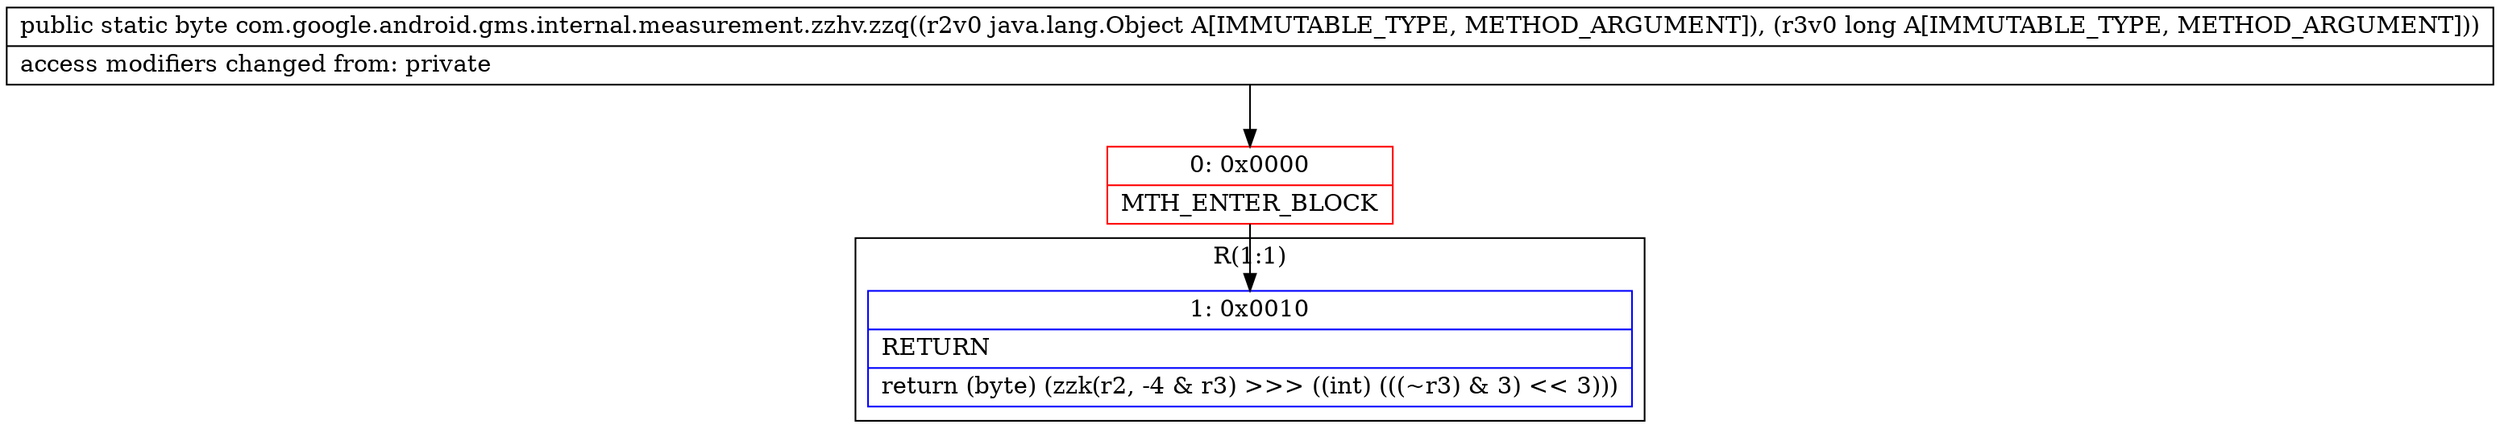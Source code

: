 digraph "CFG forcom.google.android.gms.internal.measurement.zzhv.zzq(Ljava\/lang\/Object;J)B" {
subgraph cluster_Region_1862302019 {
label = "R(1:1)";
node [shape=record,color=blue];
Node_1 [shape=record,label="{1\:\ 0x0010|RETURN\l|return (byte) (zzk(r2, \-4 & r3) \>\>\> ((int) (((~r3) & 3) \<\< 3)))\l}"];
}
Node_0 [shape=record,color=red,label="{0\:\ 0x0000|MTH_ENTER_BLOCK\l}"];
MethodNode[shape=record,label="{public static byte com.google.android.gms.internal.measurement.zzhv.zzq((r2v0 java.lang.Object A[IMMUTABLE_TYPE, METHOD_ARGUMENT]), (r3v0 long A[IMMUTABLE_TYPE, METHOD_ARGUMENT]))  | access modifiers changed from: private\l}"];
MethodNode -> Node_0;
Node_0 -> Node_1;
}

